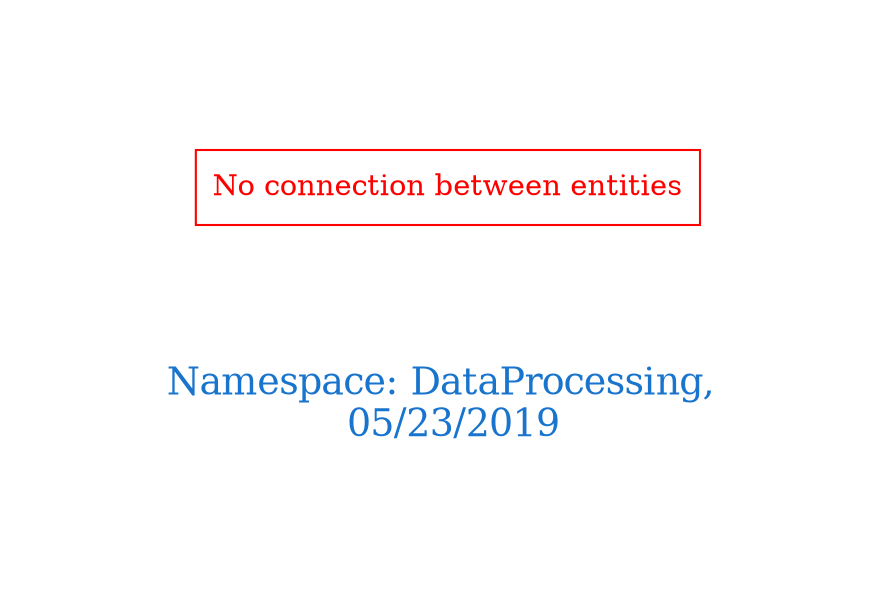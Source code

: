 digraph OGIT_ontology {
 graph [ rankdir= LR,pad=1 
fontsize = 18,
fontcolor= dodgerblue3,label = "\n\n\nNamespace: DataProcessing, \n 05/23/2019"];
node[shape=polygon];
edge [  color="gray81"];

"No connection between entities" [fontcolor = "red",color="red", shape="polygon"]
}
